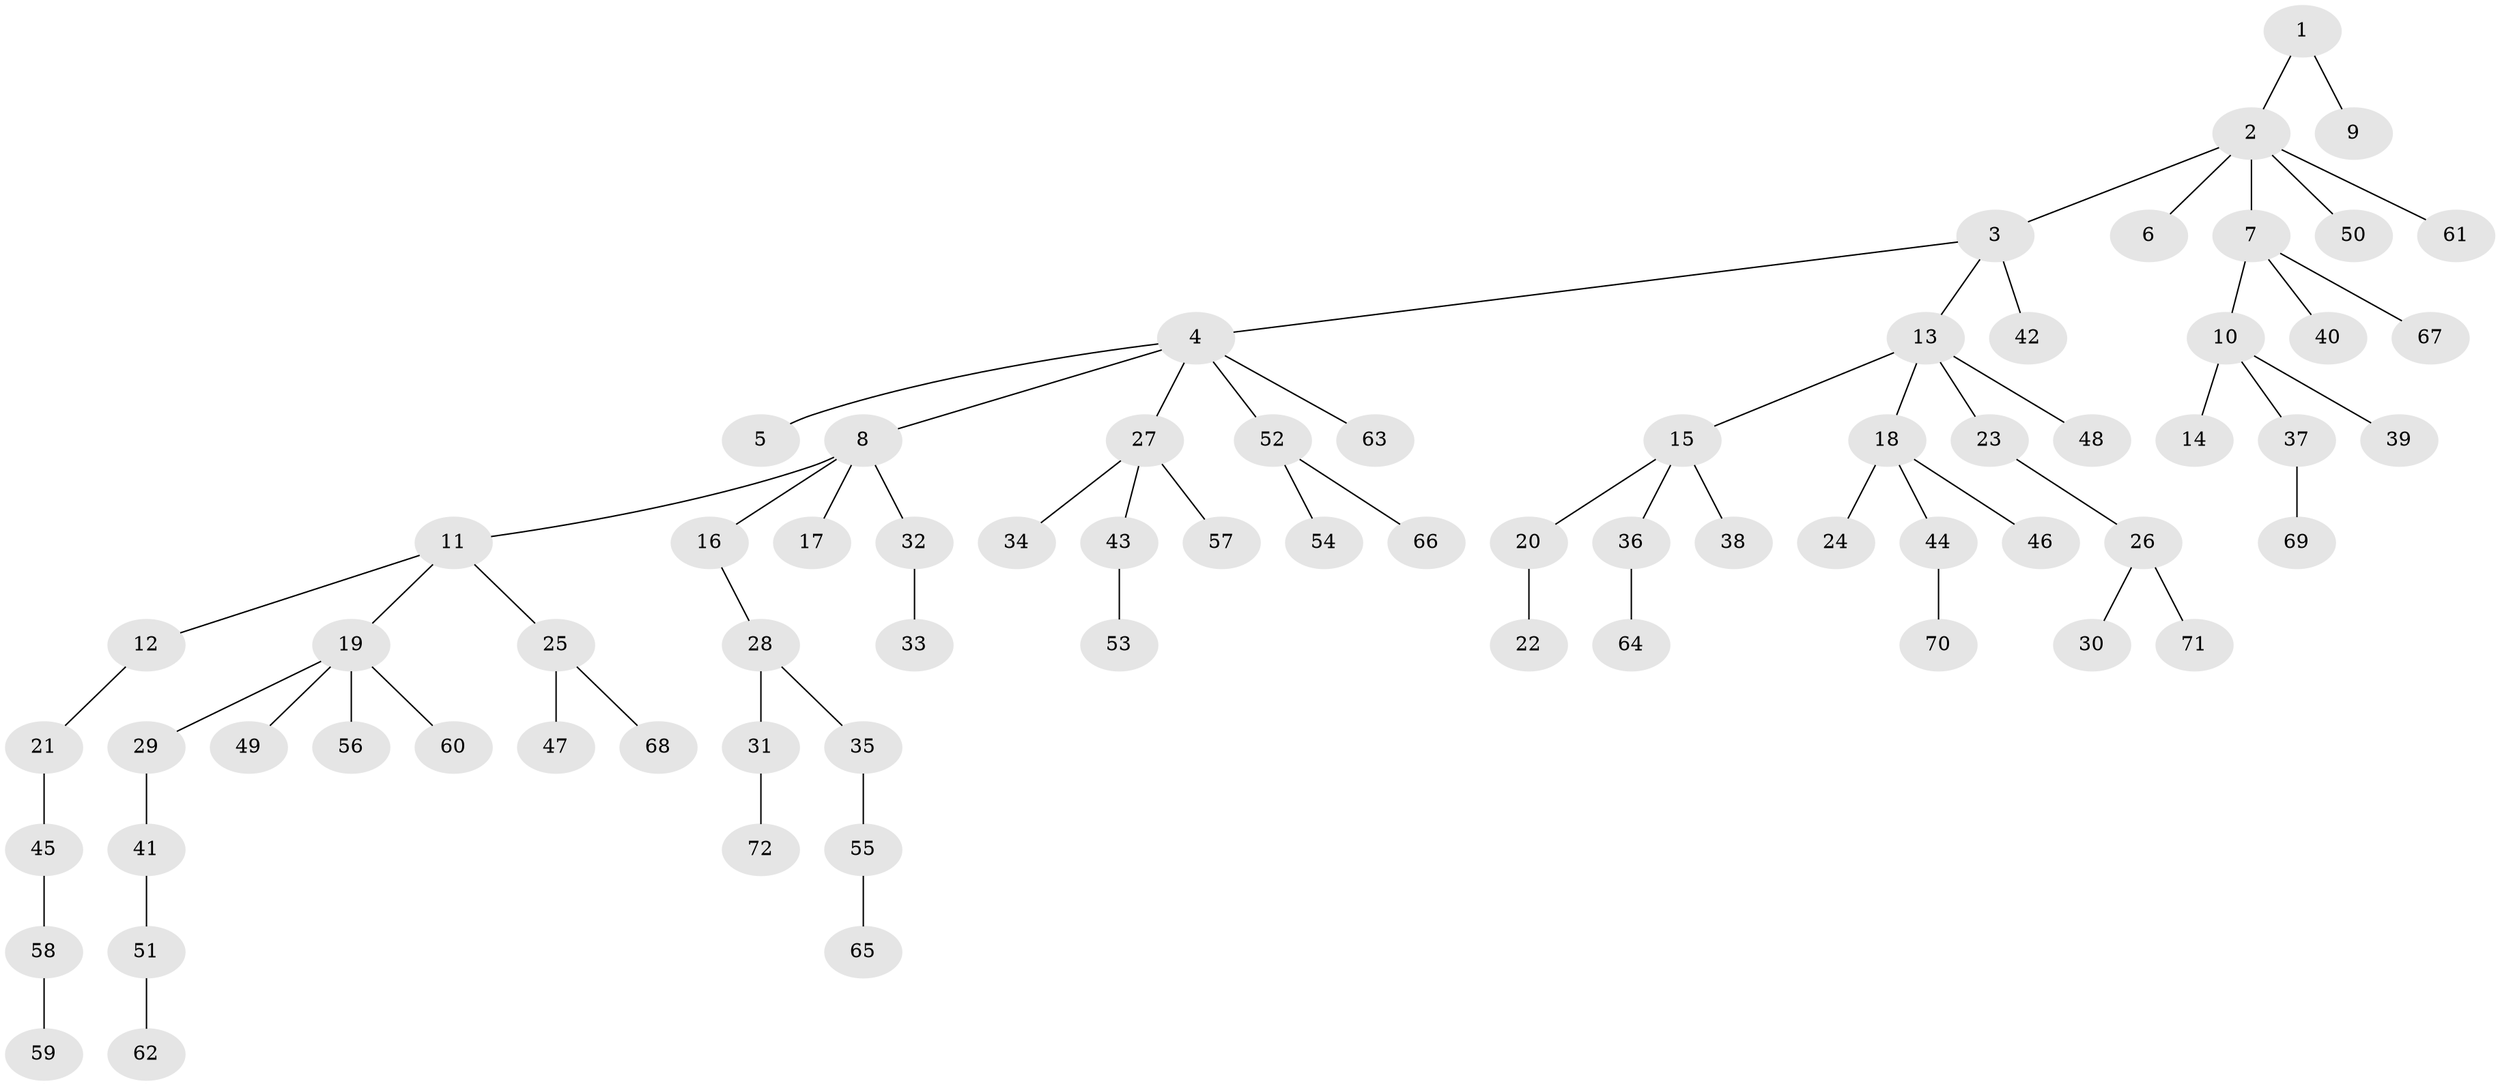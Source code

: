 // coarse degree distribution, {1: 0.5, 3: 0.22727272727272727, 4: 0.09090909090909091, 2: 0.18181818181818182}
// Generated by graph-tools (version 1.1) at 2025/51/03/04/25 22:51:46]
// undirected, 72 vertices, 71 edges
graph export_dot {
  node [color=gray90,style=filled];
  1;
  2;
  3;
  4;
  5;
  6;
  7;
  8;
  9;
  10;
  11;
  12;
  13;
  14;
  15;
  16;
  17;
  18;
  19;
  20;
  21;
  22;
  23;
  24;
  25;
  26;
  27;
  28;
  29;
  30;
  31;
  32;
  33;
  34;
  35;
  36;
  37;
  38;
  39;
  40;
  41;
  42;
  43;
  44;
  45;
  46;
  47;
  48;
  49;
  50;
  51;
  52;
  53;
  54;
  55;
  56;
  57;
  58;
  59;
  60;
  61;
  62;
  63;
  64;
  65;
  66;
  67;
  68;
  69;
  70;
  71;
  72;
  1 -- 2;
  1 -- 9;
  2 -- 3;
  2 -- 6;
  2 -- 7;
  2 -- 50;
  2 -- 61;
  3 -- 4;
  3 -- 13;
  3 -- 42;
  4 -- 5;
  4 -- 8;
  4 -- 27;
  4 -- 52;
  4 -- 63;
  7 -- 10;
  7 -- 40;
  7 -- 67;
  8 -- 11;
  8 -- 16;
  8 -- 17;
  8 -- 32;
  10 -- 14;
  10 -- 37;
  10 -- 39;
  11 -- 12;
  11 -- 19;
  11 -- 25;
  12 -- 21;
  13 -- 15;
  13 -- 18;
  13 -- 23;
  13 -- 48;
  15 -- 20;
  15 -- 36;
  15 -- 38;
  16 -- 28;
  18 -- 24;
  18 -- 44;
  18 -- 46;
  19 -- 29;
  19 -- 49;
  19 -- 56;
  19 -- 60;
  20 -- 22;
  21 -- 45;
  23 -- 26;
  25 -- 47;
  25 -- 68;
  26 -- 30;
  26 -- 71;
  27 -- 34;
  27 -- 43;
  27 -- 57;
  28 -- 31;
  28 -- 35;
  29 -- 41;
  31 -- 72;
  32 -- 33;
  35 -- 55;
  36 -- 64;
  37 -- 69;
  41 -- 51;
  43 -- 53;
  44 -- 70;
  45 -- 58;
  51 -- 62;
  52 -- 54;
  52 -- 66;
  55 -- 65;
  58 -- 59;
}
